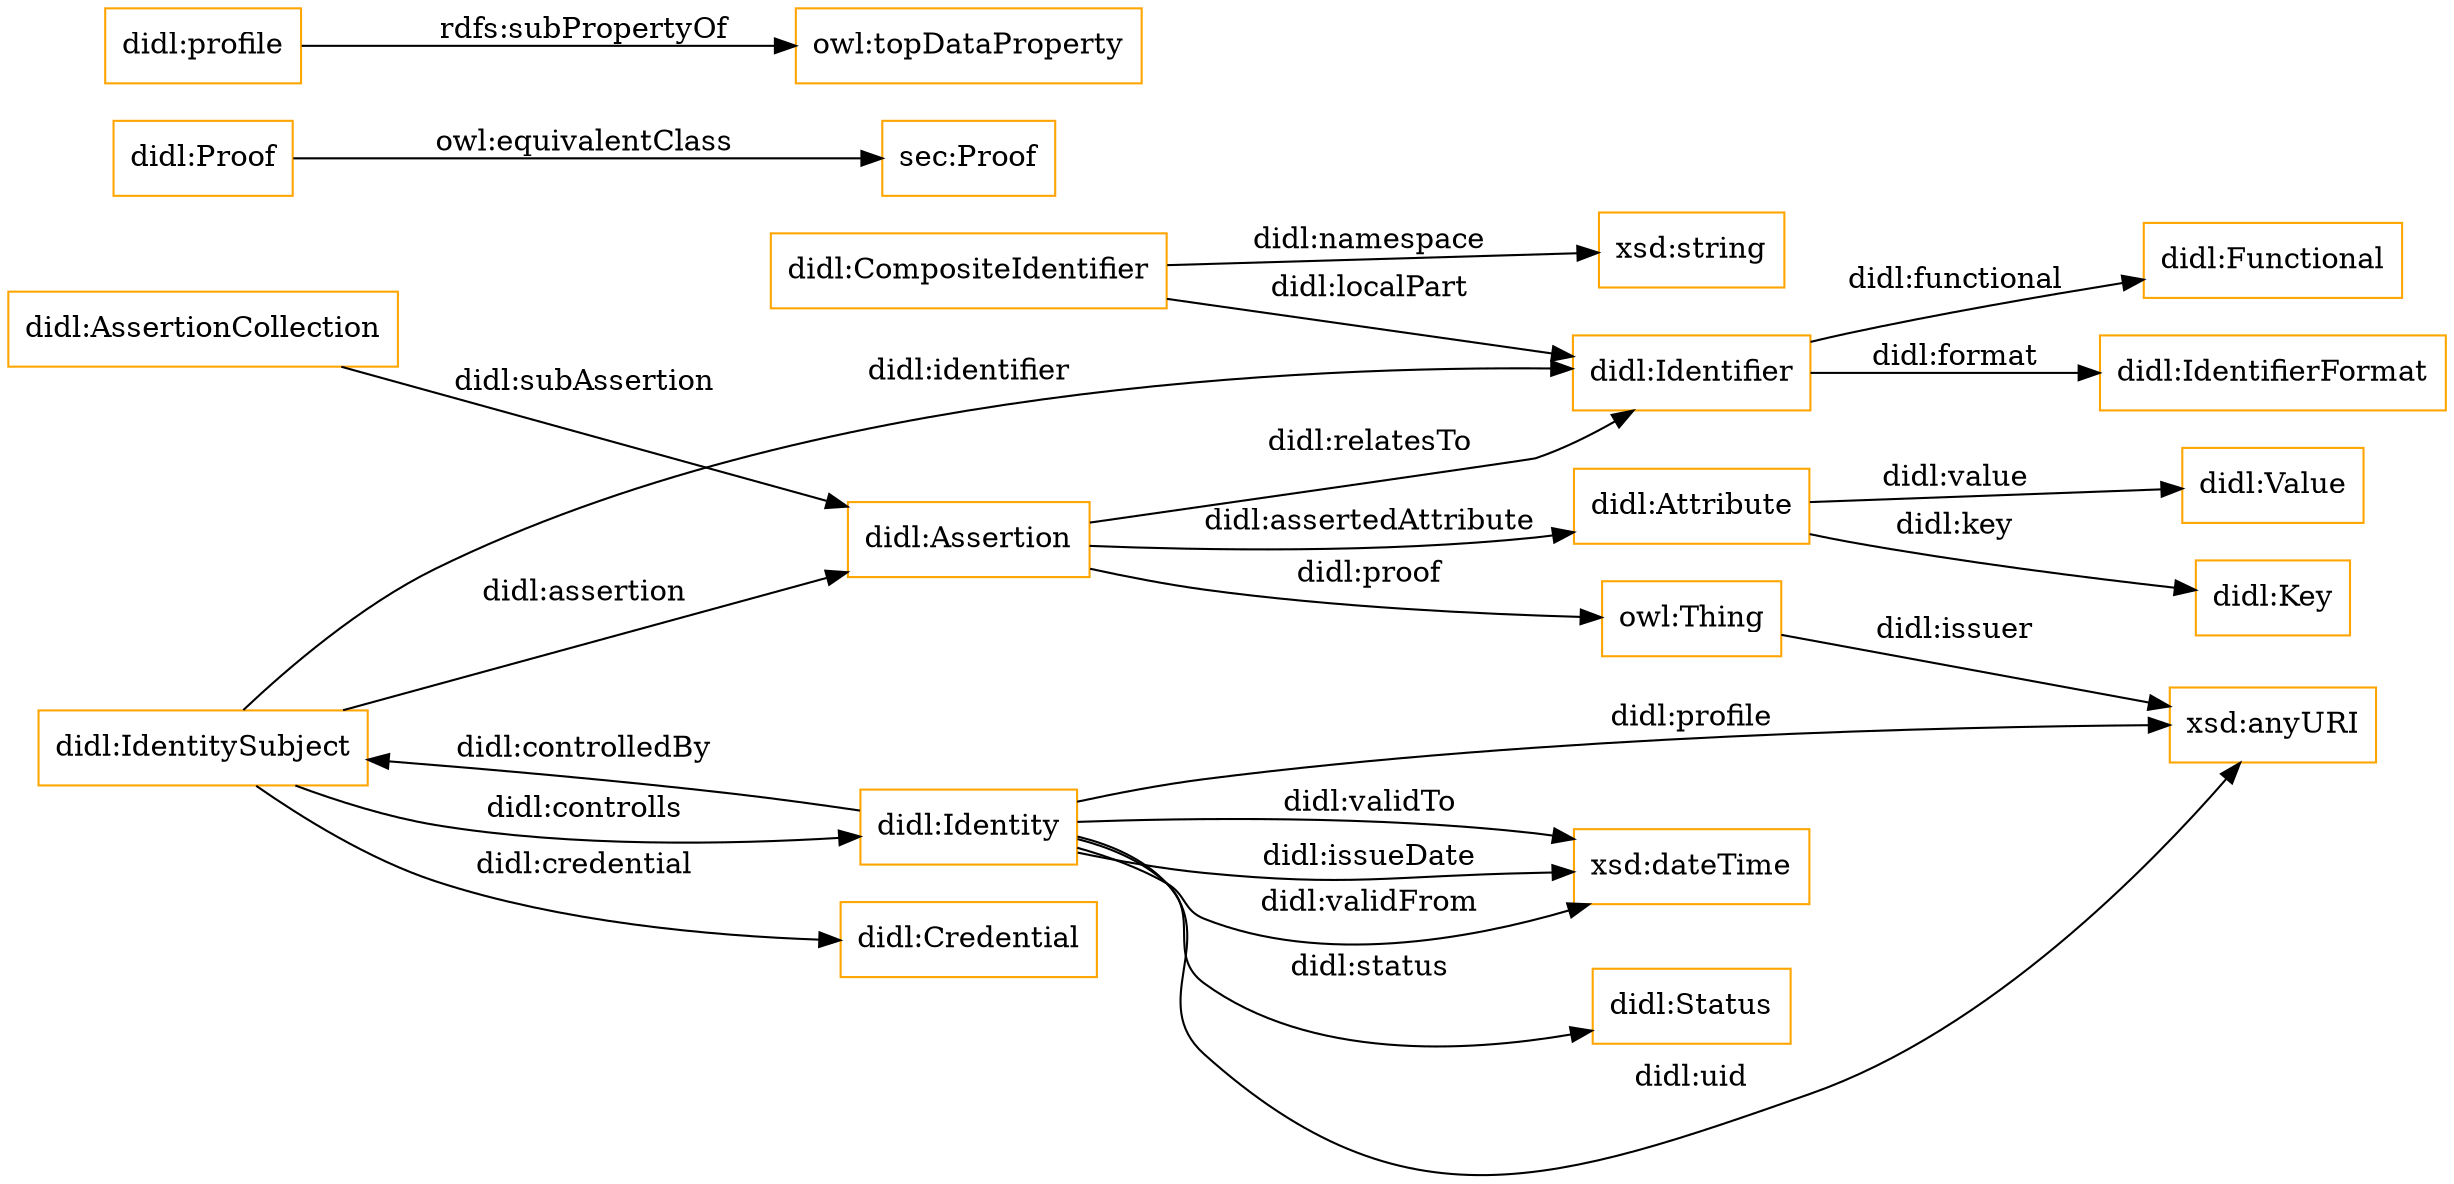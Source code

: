 digraph ar2dtool_diagram { 
rankdir=LR;
size="1501"
node [shape = rectangle, color="orange"]; "didl:Attribute" "didl:CompositeIdentifier" "didl:Status" "sec:Proof" "didl:IdentifierFormat" "didl:Assertion" "didl:Key" "didl:Identity" "didl:Credential" "didl:IdentitySubject" "didl:Functional" "didl:Value" "didl:Proof" "didl:AssertionCollection" "didl:Identifier" ; /*classes style*/
	"didl:Proof" -> "sec:Proof" [ label = "owl:equivalentClass" ];
	"didl:profile" -> "owl:topDataProperty" [ label = "rdfs:subPropertyOf" ];
	"didl:Assertion" -> "didl:Attribute" [ label = "didl:assertedAttribute" ];
	"didl:AssertionCollection" -> "didl:Assertion" [ label = "didl:subAssertion" ];
	"didl:Identity" -> "xsd:dateTime" [ label = "didl:validTo" ];
	"didl:Identity" -> "didl:Status" [ label = "didl:status" ];
	"didl:Identity" -> "xsd:dateTime" [ label = "didl:issueDate" ];
	"didl:Attribute" -> "didl:Value" [ label = "didl:value" ];
	"didl:IdentitySubject" -> "didl:Identifier" [ label = "didl:identifier" ];
	"didl:Assertion" -> "didl:Identifier" [ label = "didl:relatesTo" ];
	"owl:Thing" -> "xsd:anyURI" [ label = "didl:issuer" ];
	"didl:IdentitySubject" -> "didl:Identity" [ label = "didl:controlls" ];
	"didl:Attribute" -> "didl:Key" [ label = "didl:key" ];
	"didl:IdentitySubject" -> "didl:Assertion" [ label = "didl:assertion" ];
	"didl:CompositeIdentifier" -> "xsd:string" [ label = "didl:namespace" ];
	"didl:Identity" -> "didl:IdentitySubject" [ label = "didl:controlledBy" ];
	"didl:Identifier" -> "didl:IdentifierFormat" [ label = "didl:format" ];
	"didl:Identity" -> "xsd:anyURI" [ label = "didl:profile" ];
	"didl:CompositeIdentifier" -> "didl:Identifier" [ label = "didl:localPart" ];
	"didl:Identity" -> "xsd:dateTime" [ label = "didl:validFrom" ];
	"didl:IdentitySubject" -> "didl:Credential" [ label = "didl:credential" ];
	"didl:Identifier" -> "didl:Functional" [ label = "didl:functional" ];
	"didl:Assertion" -> "owl:Thing" [ label = "didl:proof" ];
	"didl:Identity" -> "xsd:anyURI" [ label = "didl:uid" ];

}
